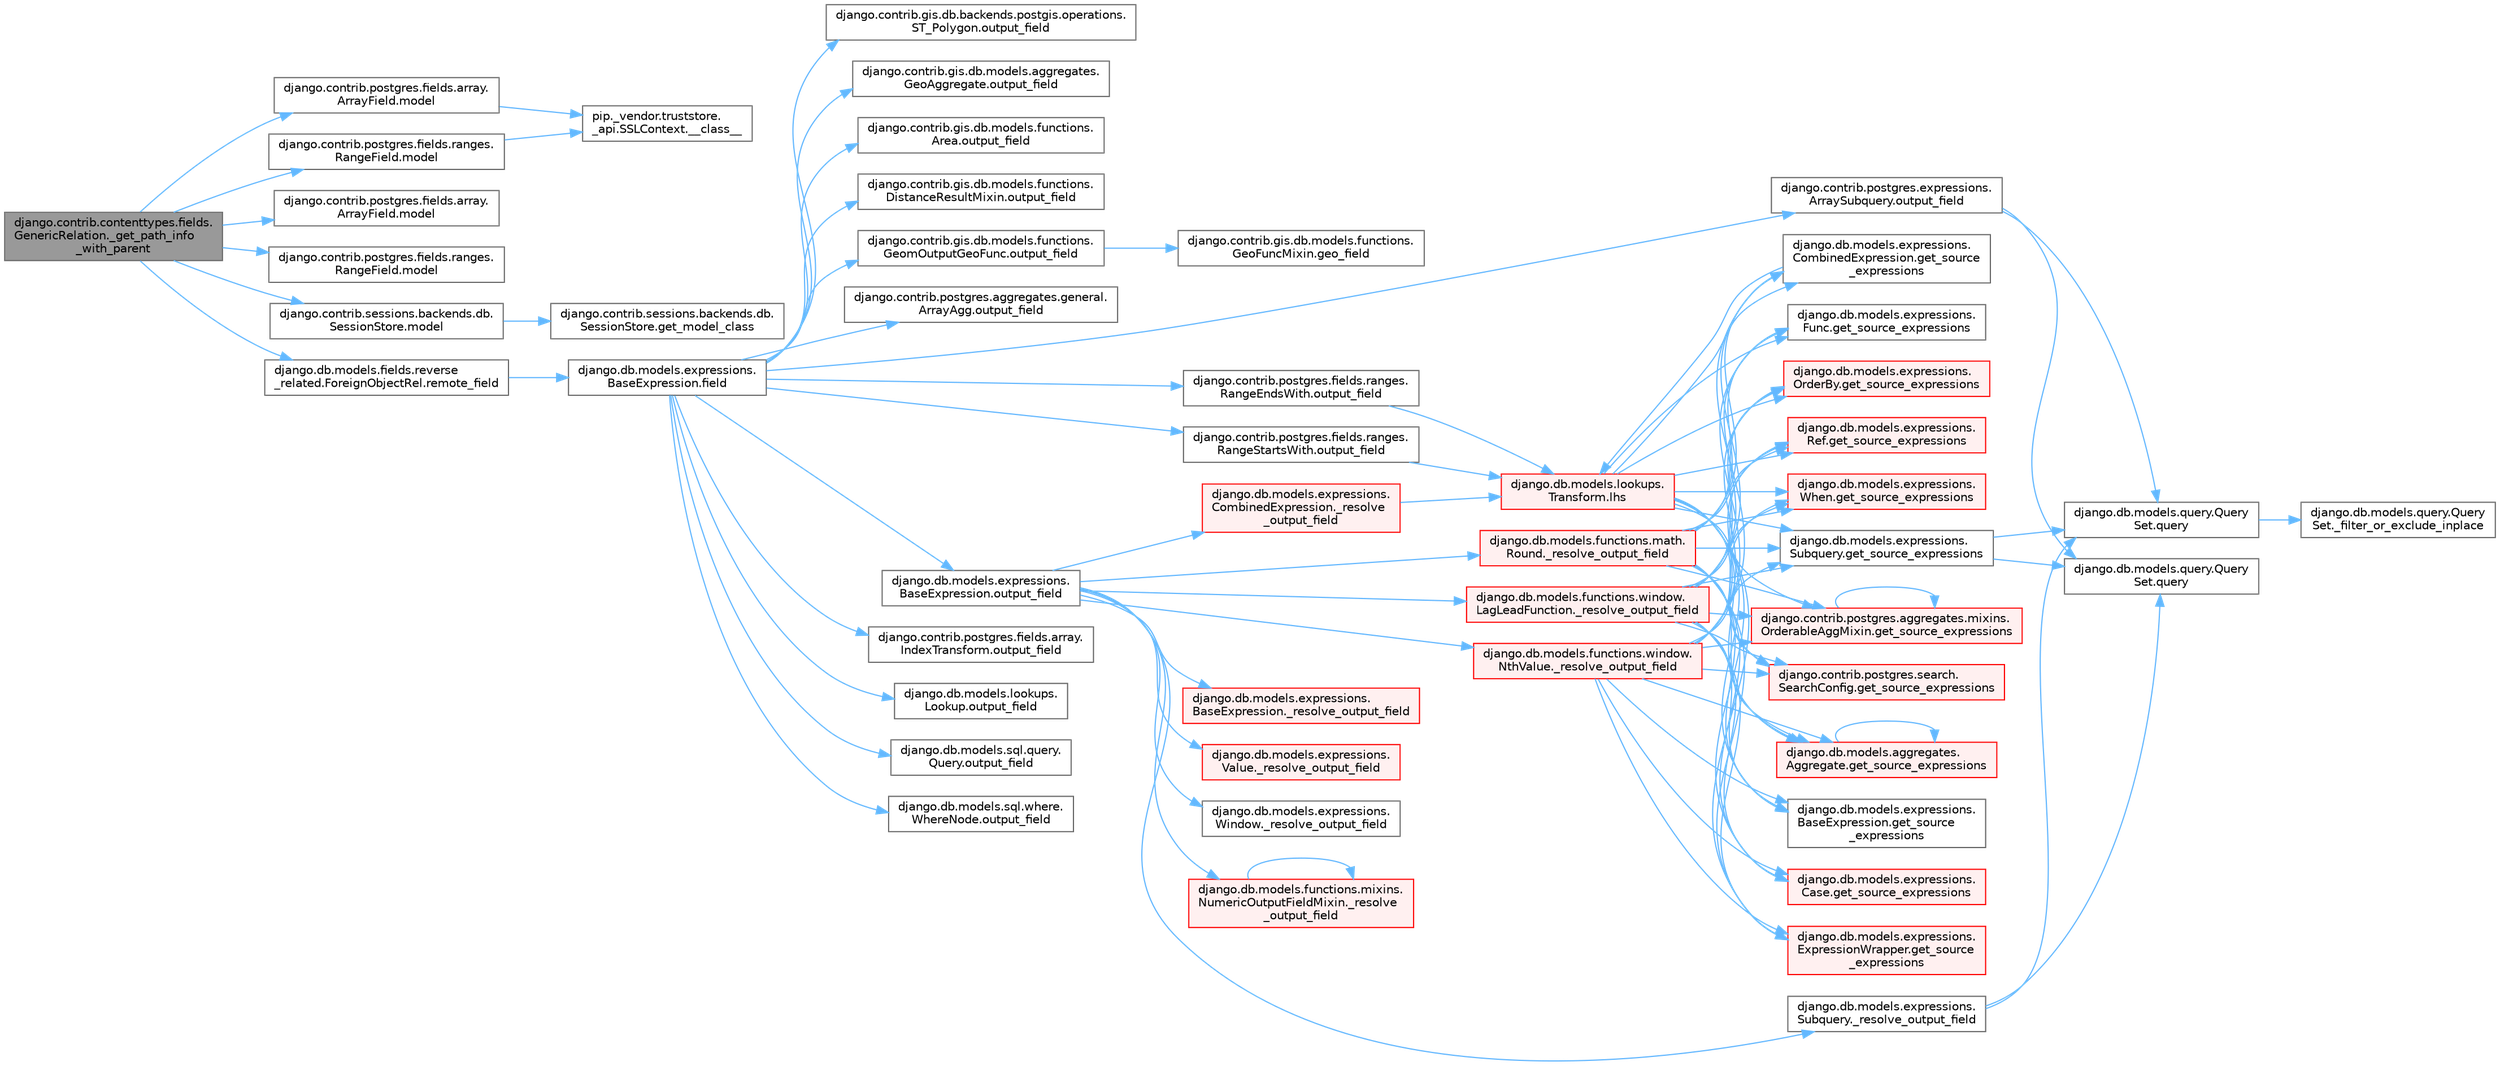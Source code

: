 digraph "django.contrib.contenttypes.fields.GenericRelation._get_path_info_with_parent"
{
 // LATEX_PDF_SIZE
  bgcolor="transparent";
  edge [fontname=Helvetica,fontsize=10,labelfontname=Helvetica,labelfontsize=10];
  node [fontname=Helvetica,fontsize=10,shape=box,height=0.2,width=0.4];
  rankdir="LR";
  Node1 [id="Node000001",label="django.contrib.contenttypes.fields.\lGenericRelation._get_path_info\l_with_parent",height=0.2,width=0.4,color="gray40", fillcolor="grey60", style="filled", fontcolor="black",tooltip=" "];
  Node1 -> Node2 [id="edge1_Node000001_Node000002",color="steelblue1",style="solid",tooltip=" "];
  Node2 [id="Node000002",label="django.contrib.postgres.fields.array.\lArrayField.model",height=0.2,width=0.4,color="grey40", fillcolor="white", style="filled",URL="$classdjango_1_1contrib_1_1postgres_1_1fields_1_1array_1_1_array_field.html#a4402eef4c4784e00671c9f229481f4c1",tooltip=" "];
  Node2 -> Node3 [id="edge2_Node000002_Node000003",color="steelblue1",style="solid",tooltip=" "];
  Node3 [id="Node000003",label="pip._vendor.truststore.\l_api.SSLContext.__class__",height=0.2,width=0.4,color="grey40", fillcolor="white", style="filled",URL="$classpip_1_1__vendor_1_1truststore_1_1__api_1_1_s_s_l_context.html#a530861514f31eabaa3f513557d6e66de",tooltip=" "];
  Node1 -> Node4 [id="edge3_Node000001_Node000004",color="steelblue1",style="solid",tooltip=" "];
  Node4 [id="Node000004",label="django.contrib.postgres.fields.array.\lArrayField.model",height=0.2,width=0.4,color="grey40", fillcolor="white", style="filled",URL="$classdjango_1_1contrib_1_1postgres_1_1fields_1_1array_1_1_array_field.html#a50a2796de85f960ca282b56ef2d9446c",tooltip=" "];
  Node1 -> Node5 [id="edge4_Node000001_Node000005",color="steelblue1",style="solid",tooltip=" "];
  Node5 [id="Node000005",label="django.contrib.postgres.fields.ranges.\lRangeField.model",height=0.2,width=0.4,color="grey40", fillcolor="white", style="filled",URL="$classdjango_1_1contrib_1_1postgres_1_1fields_1_1ranges_1_1_range_field.html#aa38c2bbd1bad0c8f9b0315ee468867a2",tooltip=" "];
  Node5 -> Node3 [id="edge5_Node000005_Node000003",color="steelblue1",style="solid",tooltip=" "];
  Node1 -> Node6 [id="edge6_Node000001_Node000006",color="steelblue1",style="solid",tooltip=" "];
  Node6 [id="Node000006",label="django.contrib.postgres.fields.ranges.\lRangeField.model",height=0.2,width=0.4,color="grey40", fillcolor="white", style="filled",URL="$classdjango_1_1contrib_1_1postgres_1_1fields_1_1ranges_1_1_range_field.html#a91b36827f010affd1ff89569cf40d1af",tooltip=" "];
  Node1 -> Node7 [id="edge7_Node000001_Node000007",color="steelblue1",style="solid",tooltip=" "];
  Node7 [id="Node000007",label="django.contrib.sessions.backends.db.\lSessionStore.model",height=0.2,width=0.4,color="grey40", fillcolor="white", style="filled",URL="$classdjango_1_1contrib_1_1sessions_1_1backends_1_1db_1_1_session_store.html#af52cfb4371af389c8bd4a6780274c403",tooltip=" "];
  Node7 -> Node8 [id="edge8_Node000007_Node000008",color="steelblue1",style="solid",tooltip=" "];
  Node8 [id="Node000008",label="django.contrib.sessions.backends.db.\lSessionStore.get_model_class",height=0.2,width=0.4,color="grey40", fillcolor="white", style="filled",URL="$classdjango_1_1contrib_1_1sessions_1_1backends_1_1db_1_1_session_store.html#a5e2d862e271e8f9173021bcaa61305ad",tooltip=" "];
  Node1 -> Node9 [id="edge9_Node000001_Node000009",color="steelblue1",style="solid",tooltip=" "];
  Node9 [id="Node000009",label="django.db.models.fields.reverse\l_related.ForeignObjectRel.remote_field",height=0.2,width=0.4,color="grey40", fillcolor="white", style="filled",URL="$classdjango_1_1db_1_1models_1_1fields_1_1reverse__related_1_1_foreign_object_rel.html#aa8a0852218a886d7e53aa643d36cb8b2",tooltip=" "];
  Node9 -> Node10 [id="edge10_Node000009_Node000010",color="steelblue1",style="solid",tooltip=" "];
  Node10 [id="Node000010",label="django.db.models.expressions.\lBaseExpression.field",height=0.2,width=0.4,color="grey40", fillcolor="white", style="filled",URL="$classdjango_1_1db_1_1models_1_1expressions_1_1_base_expression.html#a70aeb35391ada82c2e9f02b1c3ac150c",tooltip=" "];
  Node10 -> Node11 [id="edge11_Node000010_Node000011",color="steelblue1",style="solid",tooltip=" "];
  Node11 [id="Node000011",label="django.contrib.gis.db.backends.postgis.operations.\lST_Polygon.output_field",height=0.2,width=0.4,color="grey40", fillcolor="white", style="filled",URL="$classdjango_1_1contrib_1_1gis_1_1db_1_1backends_1_1postgis_1_1operations_1_1_s_t___polygon.html#a4427b1b0cb4e6df4fde6c045c562118a",tooltip=" "];
  Node10 -> Node12 [id="edge12_Node000010_Node000012",color="steelblue1",style="solid",tooltip=" "];
  Node12 [id="Node000012",label="django.contrib.gis.db.models.aggregates.\lGeoAggregate.output_field",height=0.2,width=0.4,color="grey40", fillcolor="white", style="filled",URL="$classdjango_1_1contrib_1_1gis_1_1db_1_1models_1_1aggregates_1_1_geo_aggregate.html#a1f680d71d32335c5854387fa09555108",tooltip=" "];
  Node10 -> Node13 [id="edge13_Node000010_Node000013",color="steelblue1",style="solid",tooltip=" "];
  Node13 [id="Node000013",label="django.contrib.gis.db.models.functions.\lArea.output_field",height=0.2,width=0.4,color="grey40", fillcolor="white", style="filled",URL="$classdjango_1_1contrib_1_1gis_1_1db_1_1models_1_1functions_1_1_area.html#a017724b08cd640b0e7e834e003cc103d",tooltip=" "];
  Node10 -> Node14 [id="edge14_Node000010_Node000014",color="steelblue1",style="solid",tooltip=" "];
  Node14 [id="Node000014",label="django.contrib.gis.db.models.functions.\lDistanceResultMixin.output_field",height=0.2,width=0.4,color="grey40", fillcolor="white", style="filled",URL="$classdjango_1_1contrib_1_1gis_1_1db_1_1models_1_1functions_1_1_distance_result_mixin.html#af219b5c12f89e181ada240244818e239",tooltip=" "];
  Node10 -> Node15 [id="edge15_Node000010_Node000015",color="steelblue1",style="solid",tooltip=" "];
  Node15 [id="Node000015",label="django.contrib.gis.db.models.functions.\lGeomOutputGeoFunc.output_field",height=0.2,width=0.4,color="grey40", fillcolor="white", style="filled",URL="$classdjango_1_1contrib_1_1gis_1_1db_1_1models_1_1functions_1_1_geom_output_geo_func.html#a55415993f9af0a2cbde3681557342482",tooltip=" "];
  Node15 -> Node16 [id="edge16_Node000015_Node000016",color="steelblue1",style="solid",tooltip=" "];
  Node16 [id="Node000016",label="django.contrib.gis.db.models.functions.\lGeoFuncMixin.geo_field",height=0.2,width=0.4,color="grey40", fillcolor="white", style="filled",URL="$classdjango_1_1contrib_1_1gis_1_1db_1_1models_1_1functions_1_1_geo_func_mixin.html#aae4bfeb201602d13218e58d1778b4c1b",tooltip=" "];
  Node10 -> Node17 [id="edge17_Node000010_Node000017",color="steelblue1",style="solid",tooltip=" "];
  Node17 [id="Node000017",label="django.contrib.postgres.aggregates.general.\lArrayAgg.output_field",height=0.2,width=0.4,color="grey40", fillcolor="white", style="filled",URL="$classdjango_1_1contrib_1_1postgres_1_1aggregates_1_1general_1_1_array_agg.html#a845ed6cbbb6d6fe470d9478934ade450",tooltip=" "];
  Node10 -> Node18 [id="edge18_Node000010_Node000018",color="steelblue1",style="solid",tooltip=" "];
  Node18 [id="Node000018",label="django.contrib.postgres.expressions.\lArraySubquery.output_field",height=0.2,width=0.4,color="grey40", fillcolor="white", style="filled",URL="$classdjango_1_1contrib_1_1postgres_1_1expressions_1_1_array_subquery.html#adfc4d450008ff7b23517e73cbd1ad172",tooltip=" "];
  Node18 -> Node19 [id="edge19_Node000018_Node000019",color="steelblue1",style="solid",tooltip=" "];
  Node19 [id="Node000019",label="django.db.models.query.Query\lSet.query",height=0.2,width=0.4,color="grey40", fillcolor="white", style="filled",URL="$classdjango_1_1db_1_1models_1_1query_1_1_query_set.html#a8028ed81b109acb162489dbd16604c83",tooltip=" "];
  Node19 -> Node20 [id="edge20_Node000019_Node000020",color="steelblue1",style="solid",tooltip=" "];
  Node20 [id="Node000020",label="django.db.models.query.Query\lSet._filter_or_exclude_inplace",height=0.2,width=0.4,color="grey40", fillcolor="white", style="filled",URL="$classdjango_1_1db_1_1models_1_1query_1_1_query_set.html#aabeb9102e4ff687eea5dc3a6d54a8a29",tooltip=" "];
  Node18 -> Node21 [id="edge21_Node000018_Node000021",color="steelblue1",style="solid",tooltip=" "];
  Node21 [id="Node000021",label="django.db.models.query.Query\lSet.query",height=0.2,width=0.4,color="grey40", fillcolor="white", style="filled",URL="$classdjango_1_1db_1_1models_1_1query_1_1_query_set.html#a0b0307a9b3f65303afb2c5783372d2c2",tooltip=" "];
  Node10 -> Node22 [id="edge22_Node000010_Node000022",color="steelblue1",style="solid",tooltip=" "];
  Node22 [id="Node000022",label="django.contrib.postgres.fields.array.\lIndexTransform.output_field",height=0.2,width=0.4,color="grey40", fillcolor="white", style="filled",URL="$classdjango_1_1contrib_1_1postgres_1_1fields_1_1array_1_1_index_transform.html#ae3ca901f64e761da8d9dff087275f9ef",tooltip=" "];
  Node10 -> Node23 [id="edge23_Node000010_Node000023",color="steelblue1",style="solid",tooltip=" "];
  Node23 [id="Node000023",label="django.contrib.postgres.fields.ranges.\lRangeEndsWith.output_field",height=0.2,width=0.4,color="grey40", fillcolor="white", style="filled",URL="$classdjango_1_1contrib_1_1postgres_1_1fields_1_1ranges_1_1_range_ends_with.html#ab81e75d2435974b6171ddb1cbce4ebd9",tooltip=" "];
  Node23 -> Node24 [id="edge24_Node000023_Node000024",color="steelblue1",style="solid",tooltip=" "];
  Node24 [id="Node000024",label="django.db.models.lookups.\lTransform.lhs",height=0.2,width=0.4,color="red", fillcolor="#FFF0F0", style="filled",URL="$classdjango_1_1db_1_1models_1_1lookups_1_1_transform.html#ac0ce01e192abd1a739a4c77fcc8a1bf9",tooltip=" "];
  Node24 -> Node25 [id="edge25_Node000024_Node000025",color="steelblue1",style="solid",tooltip=" "];
  Node25 [id="Node000025",label="django.contrib.postgres.aggregates.mixins.\lOrderableAggMixin.get_source_expressions",height=0.2,width=0.4,color="red", fillcolor="#FFF0F0", style="filled",URL="$classdjango_1_1contrib_1_1postgres_1_1aggregates_1_1mixins_1_1_orderable_agg_mixin.html#abed9d6bb5142aafc8b77ac03f9d7a989",tooltip=" "];
  Node25 -> Node25 [id="edge26_Node000025_Node000025",color="steelblue1",style="solid",tooltip=" "];
  Node24 -> Node32 [id="edge27_Node000024_Node000032",color="steelblue1",style="solid",tooltip=" "];
  Node32 [id="Node000032",label="django.contrib.postgres.search.\lSearchConfig.get_source_expressions",height=0.2,width=0.4,color="red", fillcolor="#FFF0F0", style="filled",URL="$classdjango_1_1contrib_1_1postgres_1_1search_1_1_search_config.html#a2c17d4dfedc6381528df8a0a1b3751bf",tooltip=" "];
  Node24 -> Node35 [id="edge28_Node000024_Node000035",color="steelblue1",style="solid",tooltip=" "];
  Node35 [id="Node000035",label="django.db.models.aggregates.\lAggregate.get_source_expressions",height=0.2,width=0.4,color="red", fillcolor="#FFF0F0", style="filled",URL="$classdjango_1_1db_1_1models_1_1aggregates_1_1_aggregate.html#a4a47839518c013f780a931e4bcf2d4f1",tooltip=" "];
  Node35 -> Node35 [id="edge29_Node000035_Node000035",color="steelblue1",style="solid",tooltip=" "];
  Node24 -> Node1415 [id="edge30_Node000024_Node001415",color="steelblue1",style="solid",tooltip=" "];
  Node1415 [id="Node001415",label="django.db.models.expressions.\lBaseExpression.get_source\l_expressions",height=0.2,width=0.4,color="grey40", fillcolor="white", style="filled",URL="$classdjango_1_1db_1_1models_1_1expressions_1_1_base_expression.html#a1a052b2bf91363cc1367dbffb2b47708",tooltip=" "];
  Node24 -> Node1416 [id="edge31_Node000024_Node001416",color="steelblue1",style="solid",tooltip=" "];
  Node1416 [id="Node001416",label="django.db.models.expressions.\lCase.get_source_expressions",height=0.2,width=0.4,color="red", fillcolor="#FFF0F0", style="filled",URL="$classdjango_1_1db_1_1models_1_1expressions_1_1_case.html#a342de2ff64d7b1a41e1a86d89dee51b4",tooltip=" "];
  Node24 -> Node1423 [id="edge32_Node000024_Node001423",color="steelblue1",style="solid",tooltip=" "];
  Node1423 [id="Node001423",label="django.db.models.expressions.\lCombinedExpression.get_source\l_expressions",height=0.2,width=0.4,color="grey40", fillcolor="white", style="filled",URL="$classdjango_1_1db_1_1models_1_1expressions_1_1_combined_expression.html#a310a894787d41c927558cb35b23d3a90",tooltip=" "];
  Node1423 -> Node24 [id="edge33_Node001423_Node000024",color="steelblue1",style="solid",tooltip=" "];
  Node24 -> Node1424 [id="edge34_Node000024_Node001424",color="steelblue1",style="solid",tooltip=" "];
  Node1424 [id="Node001424",label="django.db.models.expressions.\lExpressionWrapper.get_source\l_expressions",height=0.2,width=0.4,color="red", fillcolor="#FFF0F0", style="filled",URL="$classdjango_1_1db_1_1models_1_1expressions_1_1_expression_wrapper.html#abdd54fb24f108830588d86a69e619e8f",tooltip=" "];
  Node24 -> Node1428 [id="edge35_Node000024_Node001428",color="steelblue1",style="solid",tooltip=" "];
  Node1428 [id="Node001428",label="django.db.models.expressions.\lFunc.get_source_expressions",height=0.2,width=0.4,color="grey40", fillcolor="white", style="filled",URL="$classdjango_1_1db_1_1models_1_1expressions_1_1_func.html#a2edd81324f310981c50c4d7d6b02fc36",tooltip=" "];
  Node24 -> Node1429 [id="edge36_Node000024_Node001429",color="steelblue1",style="solid",tooltip=" "];
  Node1429 [id="Node001429",label="django.db.models.expressions.\lOrderBy.get_source_expressions",height=0.2,width=0.4,color="red", fillcolor="#FFF0F0", style="filled",URL="$classdjango_1_1db_1_1models_1_1expressions_1_1_order_by.html#aa0b698a72cab3662300d9849e2e0b2df",tooltip=" "];
  Node24 -> Node1430 [id="edge37_Node000024_Node001430",color="steelblue1",style="solid",tooltip=" "];
  Node1430 [id="Node001430",label="django.db.models.expressions.\lRef.get_source_expressions",height=0.2,width=0.4,color="red", fillcolor="#FFF0F0", style="filled",URL="$classdjango_1_1db_1_1models_1_1expressions_1_1_ref.html#a34966901a7ce794db70ff599b65fe2ce",tooltip=" "];
  Node24 -> Node1431 [id="edge38_Node000024_Node001431",color="steelblue1",style="solid",tooltip=" "];
  Node1431 [id="Node001431",label="django.db.models.expressions.\lSubquery.get_source_expressions",height=0.2,width=0.4,color="grey40", fillcolor="white", style="filled",URL="$classdjango_1_1db_1_1models_1_1expressions_1_1_subquery.html#a39b90b2b3d0ee3caf0b75571062f214e",tooltip=" "];
  Node1431 -> Node19 [id="edge39_Node001431_Node000019",color="steelblue1",style="solid",tooltip=" "];
  Node1431 -> Node21 [id="edge40_Node001431_Node000021",color="steelblue1",style="solid",tooltip=" "];
  Node24 -> Node1432 [id="edge41_Node000024_Node001432",color="steelblue1",style="solid",tooltip=" "];
  Node1432 [id="Node001432",label="django.db.models.expressions.\lWhen.get_source_expressions",height=0.2,width=0.4,color="red", fillcolor="#FFF0F0", style="filled",URL="$classdjango_1_1db_1_1models_1_1expressions_1_1_when.html#aed38e210fabf48478aed2ff00ccbdfbe",tooltip=" "];
  Node10 -> Node1410 [id="edge42_Node000010_Node001410",color="steelblue1",style="solid",tooltip=" "];
  Node1410 [id="Node001410",label="django.contrib.postgres.fields.ranges.\lRangeStartsWith.output_field",height=0.2,width=0.4,color="grey40", fillcolor="white", style="filled",URL="$classdjango_1_1contrib_1_1postgres_1_1fields_1_1ranges_1_1_range_starts_with.html#a4e864cbda43e695a0ae6b2c3b4ced157",tooltip=" "];
  Node1410 -> Node24 [id="edge43_Node001410_Node000024",color="steelblue1",style="solid",tooltip=" "];
  Node10 -> Node1411 [id="edge44_Node000010_Node001411",color="steelblue1",style="solid",tooltip=" "];
  Node1411 [id="Node001411",label="django.db.models.expressions.\lBaseExpression.output_field",height=0.2,width=0.4,color="grey40", fillcolor="white", style="filled",URL="$classdjango_1_1db_1_1models_1_1expressions_1_1_base_expression.html#a7f0982cb1de5cdeaa7f043c3ae611a6d",tooltip=" "];
  Node1411 -> Node1412 [id="edge45_Node001411_Node001412",color="steelblue1",style="solid",tooltip=" "];
  Node1412 [id="Node001412",label="django.db.models.expressions.\lBaseExpression._resolve_output_field",height=0.2,width=0.4,color="red", fillcolor="#FFF0F0", style="filled",URL="$classdjango_1_1db_1_1models_1_1expressions_1_1_base_expression.html#a4d77b67d8a2c12f240cfa67a218742d9",tooltip=" "];
  Node1411 -> Node3773 [id="edge46_Node001411_Node003773",color="steelblue1",style="solid",tooltip=" "];
  Node3773 [id="Node003773",label="django.db.models.expressions.\lCombinedExpression._resolve\l_output_field",height=0.2,width=0.4,color="red", fillcolor="#FFF0F0", style="filled",URL="$classdjango_1_1db_1_1models_1_1expressions_1_1_combined_expression.html#ad5c6df54cfa479187073e305a8cbae20",tooltip=" "];
  Node3773 -> Node24 [id="edge47_Node003773_Node000024",color="steelblue1",style="solid",tooltip=" "];
  Node1411 -> Node3775 [id="edge48_Node001411_Node003775",color="steelblue1",style="solid",tooltip=" "];
  Node3775 [id="Node003775",label="django.db.models.expressions.\lSubquery._resolve_output_field",height=0.2,width=0.4,color="grey40", fillcolor="white", style="filled",URL="$classdjango_1_1db_1_1models_1_1expressions_1_1_subquery.html#a1e6f5dc8cd3e49d208c9b8770607552d",tooltip=" "];
  Node3775 -> Node19 [id="edge49_Node003775_Node000019",color="steelblue1",style="solid",tooltip=" "];
  Node3775 -> Node21 [id="edge50_Node003775_Node000021",color="steelblue1",style="solid",tooltip=" "];
  Node1411 -> Node3776 [id="edge51_Node001411_Node003776",color="steelblue1",style="solid",tooltip=" "];
  Node3776 [id="Node003776",label="django.db.models.expressions.\lValue._resolve_output_field",height=0.2,width=0.4,color="red", fillcolor="#FFF0F0", style="filled",URL="$classdjango_1_1db_1_1models_1_1expressions_1_1_value.html#af1af121c7b76f0e7325f3276049675dd",tooltip=" "];
  Node1411 -> Node3777 [id="edge52_Node001411_Node003777",color="steelblue1",style="solid",tooltip=" "];
  Node3777 [id="Node003777",label="django.db.models.expressions.\lWindow._resolve_output_field",height=0.2,width=0.4,color="grey40", fillcolor="white", style="filled",URL="$classdjango_1_1db_1_1models_1_1expressions_1_1_window.html#a165cffc4e962ae979c8c6bf5f1ed30bd",tooltip=" "];
  Node1411 -> Node3778 [id="edge53_Node001411_Node003778",color="steelblue1",style="solid",tooltip=" "];
  Node3778 [id="Node003778",label="django.db.models.functions.math.\lRound._resolve_output_field",height=0.2,width=0.4,color="red", fillcolor="#FFF0F0", style="filled",URL="$classdjango_1_1db_1_1models_1_1functions_1_1math_1_1_round.html#aa7b9332c35bc83a0f7055177fb9304e3",tooltip=" "];
  Node3778 -> Node25 [id="edge54_Node003778_Node000025",color="steelblue1",style="solid",tooltip=" "];
  Node3778 -> Node32 [id="edge55_Node003778_Node000032",color="steelblue1",style="solid",tooltip=" "];
  Node3778 -> Node35 [id="edge56_Node003778_Node000035",color="steelblue1",style="solid",tooltip=" "];
  Node3778 -> Node1415 [id="edge57_Node003778_Node001415",color="steelblue1",style="solid",tooltip=" "];
  Node3778 -> Node1416 [id="edge58_Node003778_Node001416",color="steelblue1",style="solid",tooltip=" "];
  Node3778 -> Node1423 [id="edge59_Node003778_Node001423",color="steelblue1",style="solid",tooltip=" "];
  Node3778 -> Node1424 [id="edge60_Node003778_Node001424",color="steelblue1",style="solid",tooltip=" "];
  Node3778 -> Node1428 [id="edge61_Node003778_Node001428",color="steelblue1",style="solid",tooltip=" "];
  Node3778 -> Node1429 [id="edge62_Node003778_Node001429",color="steelblue1",style="solid",tooltip=" "];
  Node3778 -> Node1430 [id="edge63_Node003778_Node001430",color="steelblue1",style="solid",tooltip=" "];
  Node3778 -> Node1431 [id="edge64_Node003778_Node001431",color="steelblue1",style="solid",tooltip=" "];
  Node3778 -> Node1432 [id="edge65_Node003778_Node001432",color="steelblue1",style="solid",tooltip=" "];
  Node1411 -> Node3779 [id="edge66_Node001411_Node003779",color="steelblue1",style="solid",tooltip=" "];
  Node3779 [id="Node003779",label="django.db.models.functions.mixins.\lNumericOutputFieldMixin._resolve\l_output_field",height=0.2,width=0.4,color="red", fillcolor="#FFF0F0", style="filled",URL="$classdjango_1_1db_1_1models_1_1functions_1_1mixins_1_1_numeric_output_field_mixin.html#ada10dc529cfe036597471f6439dfb0c5",tooltip=" "];
  Node3779 -> Node3779 [id="edge67_Node003779_Node003779",color="steelblue1",style="solid",tooltip=" "];
  Node1411 -> Node3780 [id="edge68_Node001411_Node003780",color="steelblue1",style="solid",tooltip=" "];
  Node3780 [id="Node003780",label="django.db.models.functions.window.\lLagLeadFunction._resolve_output_field",height=0.2,width=0.4,color="red", fillcolor="#FFF0F0", style="filled",URL="$classdjango_1_1db_1_1models_1_1functions_1_1window_1_1_lag_lead_function.html#ad9fef4f0de0bae4168483d83bf154eb5",tooltip=" "];
  Node3780 -> Node25 [id="edge69_Node003780_Node000025",color="steelblue1",style="solid",tooltip=" "];
  Node3780 -> Node32 [id="edge70_Node003780_Node000032",color="steelblue1",style="solid",tooltip=" "];
  Node3780 -> Node35 [id="edge71_Node003780_Node000035",color="steelblue1",style="solid",tooltip=" "];
  Node3780 -> Node1415 [id="edge72_Node003780_Node001415",color="steelblue1",style="solid",tooltip=" "];
  Node3780 -> Node1416 [id="edge73_Node003780_Node001416",color="steelblue1",style="solid",tooltip=" "];
  Node3780 -> Node1423 [id="edge74_Node003780_Node001423",color="steelblue1",style="solid",tooltip=" "];
  Node3780 -> Node1424 [id="edge75_Node003780_Node001424",color="steelblue1",style="solid",tooltip=" "];
  Node3780 -> Node1428 [id="edge76_Node003780_Node001428",color="steelblue1",style="solid",tooltip=" "];
  Node3780 -> Node1429 [id="edge77_Node003780_Node001429",color="steelblue1",style="solid",tooltip=" "];
  Node3780 -> Node1430 [id="edge78_Node003780_Node001430",color="steelblue1",style="solid",tooltip=" "];
  Node3780 -> Node1431 [id="edge79_Node003780_Node001431",color="steelblue1",style="solid",tooltip=" "];
  Node3780 -> Node1432 [id="edge80_Node003780_Node001432",color="steelblue1",style="solid",tooltip=" "];
  Node1411 -> Node3781 [id="edge81_Node001411_Node003781",color="steelblue1",style="solid",tooltip=" "];
  Node3781 [id="Node003781",label="django.db.models.functions.window.\lNthValue._resolve_output_field",height=0.2,width=0.4,color="red", fillcolor="#FFF0F0", style="filled",URL="$classdjango_1_1db_1_1models_1_1functions_1_1window_1_1_nth_value.html#a01f5c13b954177f7f499ab3a354aa38a",tooltip=" "];
  Node3781 -> Node25 [id="edge82_Node003781_Node000025",color="steelblue1",style="solid",tooltip=" "];
  Node3781 -> Node32 [id="edge83_Node003781_Node000032",color="steelblue1",style="solid",tooltip=" "];
  Node3781 -> Node35 [id="edge84_Node003781_Node000035",color="steelblue1",style="solid",tooltip=" "];
  Node3781 -> Node1415 [id="edge85_Node003781_Node001415",color="steelblue1",style="solid",tooltip=" "];
  Node3781 -> Node1416 [id="edge86_Node003781_Node001416",color="steelblue1",style="solid",tooltip=" "];
  Node3781 -> Node1423 [id="edge87_Node003781_Node001423",color="steelblue1",style="solid",tooltip=" "];
  Node3781 -> Node1424 [id="edge88_Node003781_Node001424",color="steelblue1",style="solid",tooltip=" "];
  Node3781 -> Node1428 [id="edge89_Node003781_Node001428",color="steelblue1",style="solid",tooltip=" "];
  Node3781 -> Node1429 [id="edge90_Node003781_Node001429",color="steelblue1",style="solid",tooltip=" "];
  Node3781 -> Node1430 [id="edge91_Node003781_Node001430",color="steelblue1",style="solid",tooltip=" "];
  Node3781 -> Node1431 [id="edge92_Node003781_Node001431",color="steelblue1",style="solid",tooltip=" "];
  Node3781 -> Node1432 [id="edge93_Node003781_Node001432",color="steelblue1",style="solid",tooltip=" "];
  Node10 -> Node1560 [id="edge94_Node000010_Node001560",color="steelblue1",style="solid",tooltip=" "];
  Node1560 [id="Node001560",label="django.db.models.lookups.\lLookup.output_field",height=0.2,width=0.4,color="grey40", fillcolor="white", style="filled",URL="$classdjango_1_1db_1_1models_1_1lookups_1_1_lookup.html#ac5f7b4f3c6722942ef415a8f83b98745",tooltip=" "];
  Node10 -> Node1561 [id="edge95_Node000010_Node001561",color="steelblue1",style="solid",tooltip=" "];
  Node1561 [id="Node001561",label="django.db.models.sql.query.\lQuery.output_field",height=0.2,width=0.4,color="grey40", fillcolor="white", style="filled",URL="$classdjango_1_1db_1_1models_1_1sql_1_1query_1_1_query.html#a53ec5a7472740d502ccbe1a6e526aa26",tooltip=" "];
  Node10 -> Node1562 [id="edge96_Node000010_Node001562",color="steelblue1",style="solid",tooltip=" "];
  Node1562 [id="Node001562",label="django.db.models.sql.where.\lWhereNode.output_field",height=0.2,width=0.4,color="grey40", fillcolor="white", style="filled",URL="$classdjango_1_1db_1_1models_1_1sql_1_1where_1_1_where_node.html#ac9648ee33da9c2746f6ca859befdf6b2",tooltip=" "];
}
